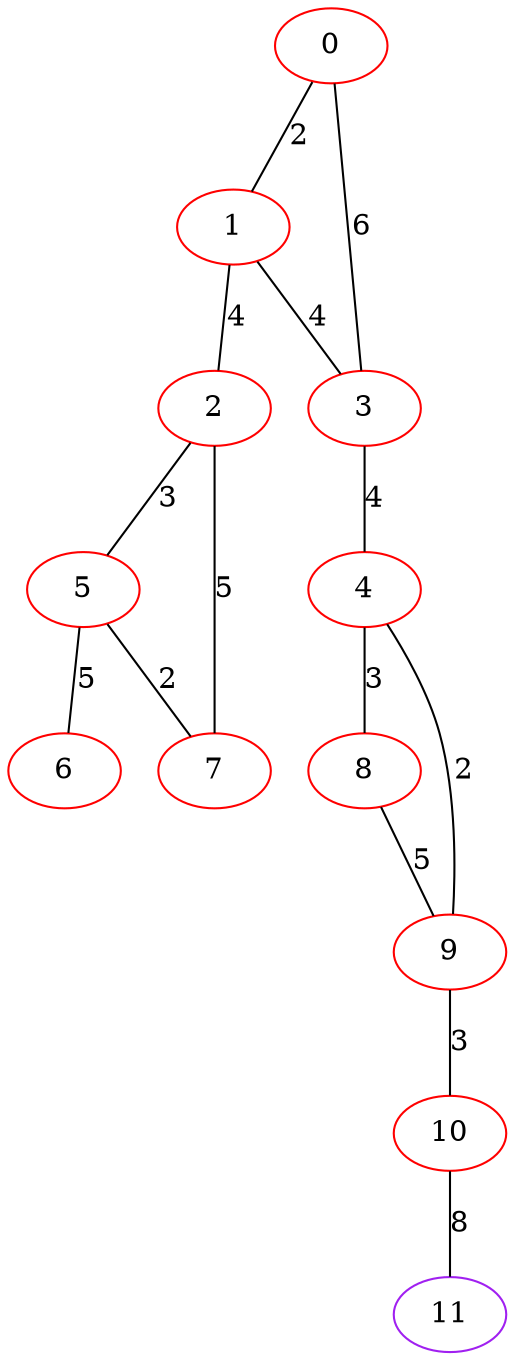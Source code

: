 graph "" {
0 [color=red, weight=1];
1 [color=red, weight=1];
2 [color=red, weight=1];
3 [color=red, weight=1];
4 [color=red, weight=1];
5 [color=red, weight=1];
6 [color=red, weight=1];
7 [color=red, weight=1];
8 [color=red, weight=1];
9 [color=red, weight=1];
10 [color=red, weight=1];
11 [color=purple, weight=4];
0 -- 1  [key=0, label=2];
0 -- 3  [key=0, label=6];
1 -- 2  [key=0, label=4];
1 -- 3  [key=0, label=4];
2 -- 5  [key=0, label=3];
2 -- 7  [key=0, label=5];
3 -- 4  [key=0, label=4];
4 -- 8  [key=0, label=3];
4 -- 9  [key=0, label=2];
5 -- 6  [key=0, label=5];
5 -- 7  [key=0, label=2];
8 -- 9  [key=0, label=5];
9 -- 10  [key=0, label=3];
10 -- 11  [key=0, label=8];
}
